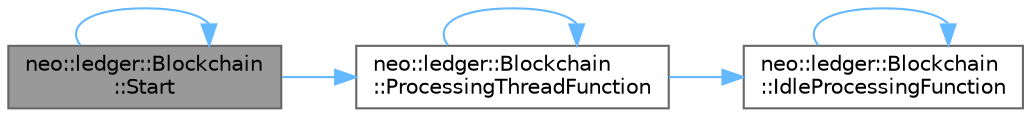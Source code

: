 digraph "neo::ledger::Blockchain::Start"
{
 // LATEX_PDF_SIZE
  bgcolor="transparent";
  edge [fontname=Helvetica,fontsize=10,labelfontname=Helvetica,labelfontsize=10];
  node [fontname=Helvetica,fontsize=10,shape=box,height=0.2,width=0.4];
  rankdir="LR";
  Node1 [id="Node000001",label="neo::ledger::Blockchain\l::Start",height=0.2,width=0.4,color="gray40", fillcolor="grey60", style="filled", fontcolor="black",tooltip="Starts the blockchain processing."];
  Node1 -> Node2 [id="edge1_Node000001_Node000002",color="steelblue1",style="solid",tooltip=" "];
  Node2 [id="Node000002",label="neo::ledger::Blockchain\l::ProcessingThreadFunction",height=0.2,width=0.4,color="grey40", fillcolor="white", style="filled",URL="$classneo_1_1ledger_1_1_blockchain.html#ab8fae4e8a0316609831738f888fea4e5",tooltip=" "];
  Node2 -> Node3 [id="edge2_Node000002_Node000003",color="steelblue1",style="solid",tooltip=" "];
  Node3 [id="Node000003",label="neo::ledger::Blockchain\l::IdleProcessingFunction",height=0.2,width=0.4,color="grey40", fillcolor="white", style="filled",URL="$classneo_1_1ledger_1_1_blockchain.html#ac746b797793164562e322a6e6b2e40ea",tooltip=" "];
  Node3 -> Node3 [id="edge3_Node000003_Node000003",color="steelblue1",style="solid",tooltip=" "];
  Node2 -> Node2 [id="edge4_Node000002_Node000002",color="steelblue1",style="solid",tooltip=" "];
  Node1 -> Node1 [id="edge5_Node000001_Node000001",color="steelblue1",style="solid",tooltip=" "];
}
